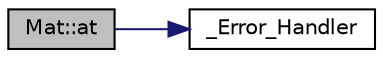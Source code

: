digraph "Mat::at"
{
 // INTERACTIVE_SVG=YES
 // LATEX_PDF_SIZE
  edge [fontname="Helvetica",fontsize="10",labelfontname="Helvetica",labelfontsize="10"];
  node [fontname="Helvetica",fontsize="10",shape=record];
  rankdir="LR";
  Node19 [label="Mat::at",height=0.2,width=0.4,color="black", fillcolor="grey75", style="filled", fontcolor="black",tooltip=" "];
  Node19 -> Node20 [color="midnightblue",fontsize="10",style="solid",fontname="Helvetica"];
  Node20 [label="_Error_Handler",height=0.2,width=0.4,color="black", fillcolor="white", style="filled",URL="$main_8cpp.html#a425dc7e549f2b17a4f48496d9561d248",tooltip=" "];
}
